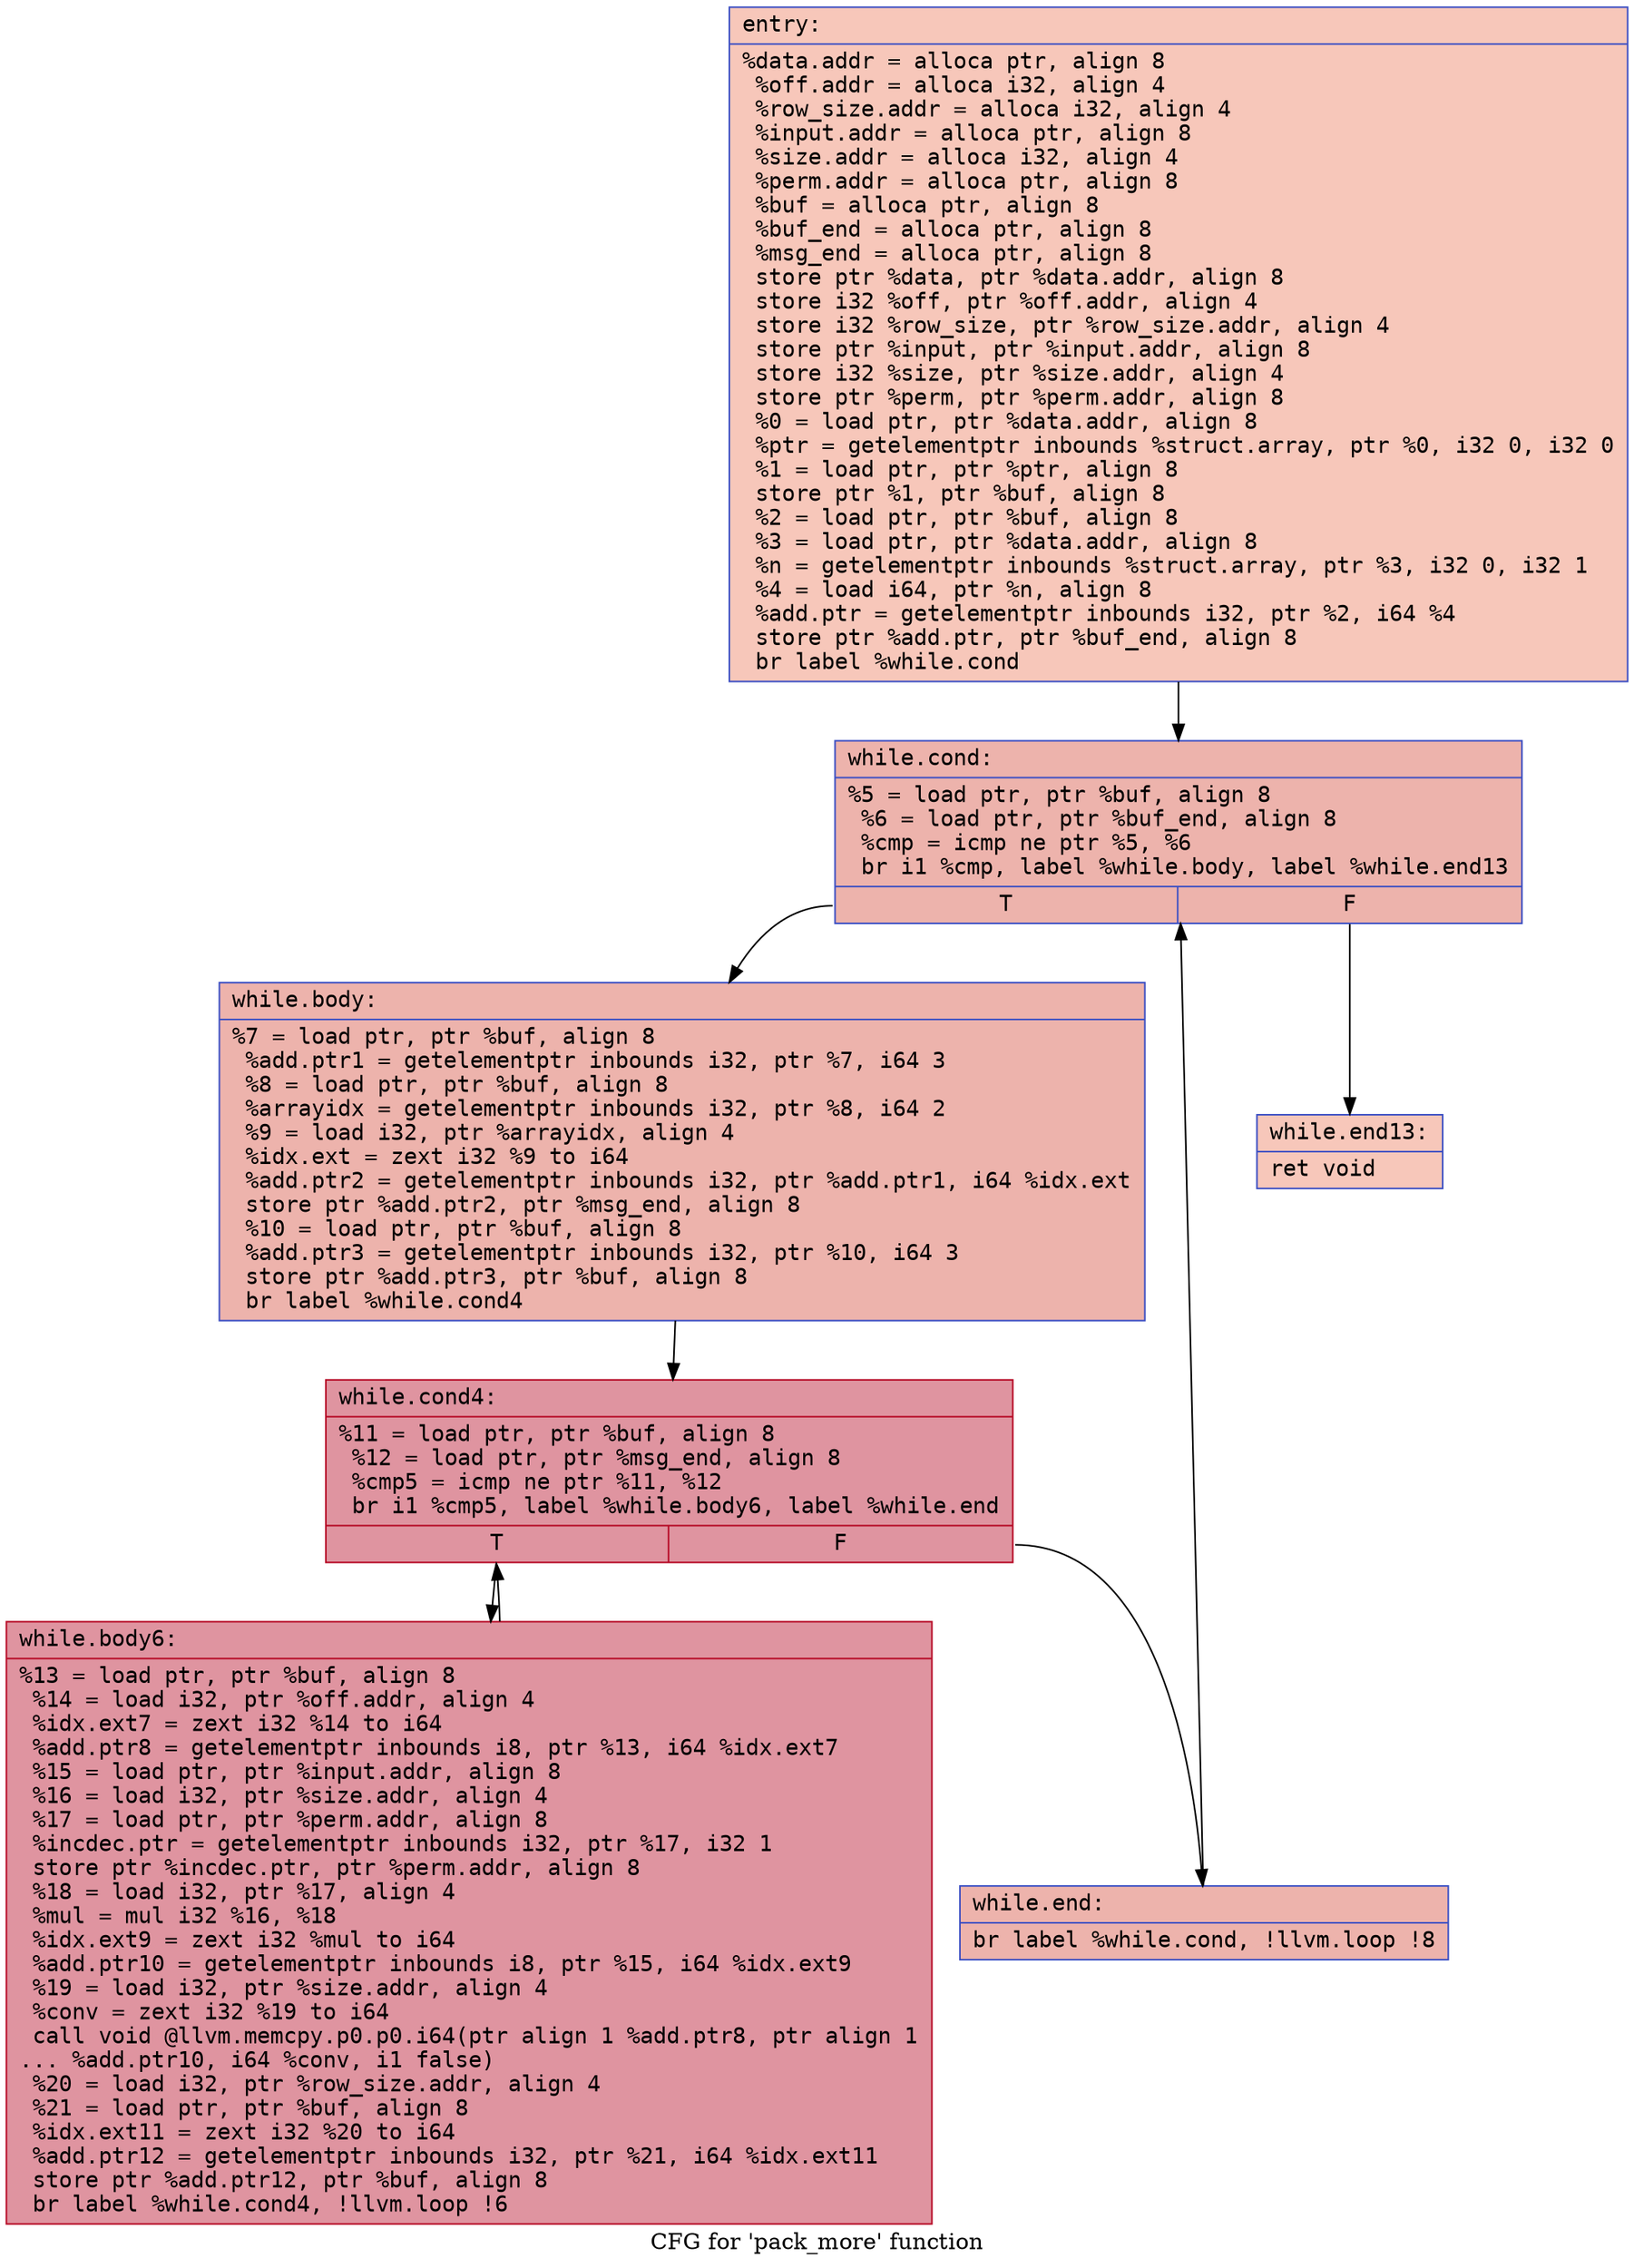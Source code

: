 digraph "CFG for 'pack_more' function" {
	label="CFG for 'pack_more' function";

	Node0x5641933ffd80 [shape=record,color="#3d50c3ff", style=filled, fillcolor="#ec7f6370" fontname="Courier",label="{entry:\l|  %data.addr = alloca ptr, align 8\l  %off.addr = alloca i32, align 4\l  %row_size.addr = alloca i32, align 4\l  %input.addr = alloca ptr, align 8\l  %size.addr = alloca i32, align 4\l  %perm.addr = alloca ptr, align 8\l  %buf = alloca ptr, align 8\l  %buf_end = alloca ptr, align 8\l  %msg_end = alloca ptr, align 8\l  store ptr %data, ptr %data.addr, align 8\l  store i32 %off, ptr %off.addr, align 4\l  store i32 %row_size, ptr %row_size.addr, align 4\l  store ptr %input, ptr %input.addr, align 8\l  store i32 %size, ptr %size.addr, align 4\l  store ptr %perm, ptr %perm.addr, align 8\l  %0 = load ptr, ptr %data.addr, align 8\l  %ptr = getelementptr inbounds %struct.array, ptr %0, i32 0, i32 0\l  %1 = load ptr, ptr %ptr, align 8\l  store ptr %1, ptr %buf, align 8\l  %2 = load ptr, ptr %buf, align 8\l  %3 = load ptr, ptr %data.addr, align 8\l  %n = getelementptr inbounds %struct.array, ptr %3, i32 0, i32 1\l  %4 = load i64, ptr %n, align 8\l  %add.ptr = getelementptr inbounds i32, ptr %2, i64 %4\l  store ptr %add.ptr, ptr %buf_end, align 8\l  br label %while.cond\l}"];
	Node0x5641933ffd80 -> Node0x564193401290[tooltip="entry -> while.cond\nProbability 100.00%" ];
	Node0x564193401290 [shape=record,color="#3d50c3ff", style=filled, fillcolor="#d6524470" fontname="Courier",label="{while.cond:\l|  %5 = load ptr, ptr %buf, align 8\l  %6 = load ptr, ptr %buf_end, align 8\l  %cmp = icmp ne ptr %5, %6\l  br i1 %cmp, label %while.body, label %while.end13\l|{<s0>T|<s1>F}}"];
	Node0x564193401290:s0 -> Node0x564193401530[tooltip="while.cond -> while.body\nProbability 96.88%" ];
	Node0x564193401290:s1 -> Node0x5641934015b0[tooltip="while.cond -> while.end13\nProbability 3.12%" ];
	Node0x564193401530 [shape=record,color="#3d50c3ff", style=filled, fillcolor="#d6524470" fontname="Courier",label="{while.body:\l|  %7 = load ptr, ptr %buf, align 8\l  %add.ptr1 = getelementptr inbounds i32, ptr %7, i64 3\l  %8 = load ptr, ptr %buf, align 8\l  %arrayidx = getelementptr inbounds i32, ptr %8, i64 2\l  %9 = load i32, ptr %arrayidx, align 4\l  %idx.ext = zext i32 %9 to i64\l  %add.ptr2 = getelementptr inbounds i32, ptr %add.ptr1, i64 %idx.ext\l  store ptr %add.ptr2, ptr %msg_end, align 8\l  %10 = load ptr, ptr %buf, align 8\l  %add.ptr3 = getelementptr inbounds i32, ptr %10, i64 3\l  store ptr %add.ptr3, ptr %buf, align 8\l  br label %while.cond4\l}"];
	Node0x564193401530 -> Node0x564193402170[tooltip="while.body -> while.cond4\nProbability 100.00%" ];
	Node0x564193402170 [shape=record,color="#b70d28ff", style=filled, fillcolor="#b70d2870" fontname="Courier",label="{while.cond4:\l|  %11 = load ptr, ptr %buf, align 8\l  %12 = load ptr, ptr %msg_end, align 8\l  %cmp5 = icmp ne ptr %11, %12\l  br i1 %cmp5, label %while.body6, label %while.end\l|{<s0>T|<s1>F}}"];
	Node0x564193402170:s0 -> Node0x564193402410[tooltip="while.cond4 -> while.body6\nProbability 96.88%" ];
	Node0x564193402170:s1 -> Node0x564193402490[tooltip="while.cond4 -> while.end\nProbability 3.12%" ];
	Node0x564193402410 [shape=record,color="#b70d28ff", style=filled, fillcolor="#b70d2870" fontname="Courier",label="{while.body6:\l|  %13 = load ptr, ptr %buf, align 8\l  %14 = load i32, ptr %off.addr, align 4\l  %idx.ext7 = zext i32 %14 to i64\l  %add.ptr8 = getelementptr inbounds i8, ptr %13, i64 %idx.ext7\l  %15 = load ptr, ptr %input.addr, align 8\l  %16 = load i32, ptr %size.addr, align 4\l  %17 = load ptr, ptr %perm.addr, align 8\l  %incdec.ptr = getelementptr inbounds i32, ptr %17, i32 1\l  store ptr %incdec.ptr, ptr %perm.addr, align 8\l  %18 = load i32, ptr %17, align 4\l  %mul = mul i32 %16, %18\l  %idx.ext9 = zext i32 %mul to i64\l  %add.ptr10 = getelementptr inbounds i8, ptr %15, i64 %idx.ext9\l  %19 = load i32, ptr %size.addr, align 4\l  %conv = zext i32 %19 to i64\l  call void @llvm.memcpy.p0.p0.i64(ptr align 1 %add.ptr8, ptr align 1\l... %add.ptr10, i64 %conv, i1 false)\l  %20 = load i32, ptr %row_size.addr, align 4\l  %21 = load ptr, ptr %buf, align 8\l  %idx.ext11 = zext i32 %20 to i64\l  %add.ptr12 = getelementptr inbounds i32, ptr %21, i64 %idx.ext11\l  store ptr %add.ptr12, ptr %buf, align 8\l  br label %while.cond4, !llvm.loop !6\l}"];
	Node0x564193402410 -> Node0x564193402170[tooltip="while.body6 -> while.cond4\nProbability 100.00%" ];
	Node0x564193402490 [shape=record,color="#3d50c3ff", style=filled, fillcolor="#d6524470" fontname="Courier",label="{while.end:\l|  br label %while.cond, !llvm.loop !8\l}"];
	Node0x564193402490 -> Node0x564193401290[tooltip="while.end -> while.cond\nProbability 100.00%" ];
	Node0x5641934015b0 [shape=record,color="#3d50c3ff", style=filled, fillcolor="#ec7f6370" fontname="Courier",label="{while.end13:\l|  ret void\l}"];
}
